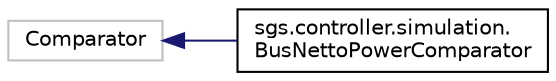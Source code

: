 digraph "Graphical Class Hierarchy"
{
  edge [fontname="Helvetica",fontsize="10",labelfontname="Helvetica",labelfontsize="10"];
  node [fontname="Helvetica",fontsize="10",shape=record];
  rankdir="LR";
  Node1 [label="Comparator",height=0.2,width=0.4,color="grey75", fillcolor="white", style="filled"];
  Node1 -> Node2 [dir="back",color="midnightblue",fontsize="10",style="solid",fontname="Helvetica"];
  Node2 [label="sgs.controller.simulation.\lBusNettoPowerComparator",height=0.2,width=0.4,color="black", fillcolor="white", style="filled",URL="$classsgs_1_1controller_1_1simulation_1_1_bus_netto_power_comparator.html"];
}
